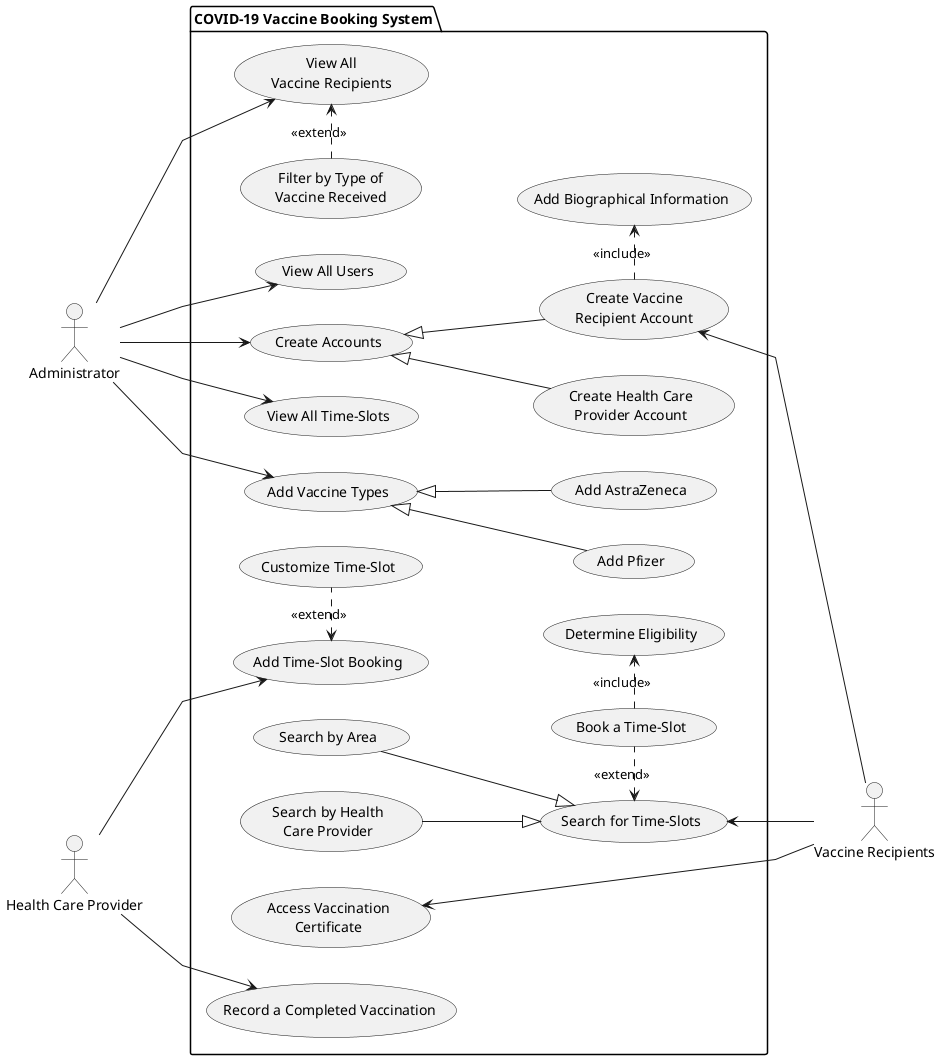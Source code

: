 @startuml
'https://plantuml.com/use-case-diagram

left to right direction

actor :Administrator: as Admin
actor :Vaccine Recipients:  as VR
actor :Health Care Provider: as HCP

skinparam linetype polyline

package "COVID-19 Vaccine Booking System" {
    usecase (Create Accounts) as (CA)
    usecase (Add Vaccine Types) as (AVT)
    usecase (Add AstraZeneca) as (AZ)
    usecase (Add Pfizer) as (Pfizer)
    usecase (View All Users) as (VAU)
    usecase (View All Time-Slots) as (VATS)
    usecase (View All\nVaccine Recipients) as (VAVR)
    usecase (Filter by Type of\nVaccine Received) as (FTVR)
    usecase (Add Biographical Information) as (ABR)
    usecase (Search for Time-Slots) as (STS)
    usecase (Search by Area) as (SA)
    usecase (Search by Health\nCare Provider) as (SHCA)
    usecase (Create Vaccine\nRecipient Account) as (CVRA)
    usecase (Create Health Care\nProvider Account) as (CHRA)
    usecase (Book a Time-Slot) as (BTS)
    usecase (Determine Eligibility) as (DE)
    usecase (Access Vaccination\nCertificate) as (AVC)
    usecase (Add Time-Slot Booking) as (ATS)
    usecase (Record a Completed Vaccination) as (RCV)
    usecase (Customize Time-Slot) as (CTS)
}

Admin --> (AVT)
Admin --> (VAU)
Admin --> (VATS)
Admin --> (VAVR)
Admin --> (CA)
(STS) <-- VR
(CVRA) <-- VR
(AVC) <-- VR
HCP --> (ATS)
HCP --> (RCV)
'(BTS) <-- VR

(AVT) <|-- (AZ)
(AVT) <|-- (Pfizer)
(CA) <|-- (CVRA)
(CA) <|-- (CHRA)
(SA) --|> (STS)
(SHCA) --|> (STS)

(STS) <. (BTS) : <<extend>>
(BTS) .> (DE) : <<include>>
(CVRA) .> (ABR) : <<include>>
(ATS) <. (CTS) : <<extend>>
(FTVR) .> (VAVR) : <<extend>>

'note right of (Use)
'A note can also
'be on several lines
'end note

'note "This note is connected\nto several objects." as N2
'(Start) .. N2
'N2 .. (Use)
@enduml